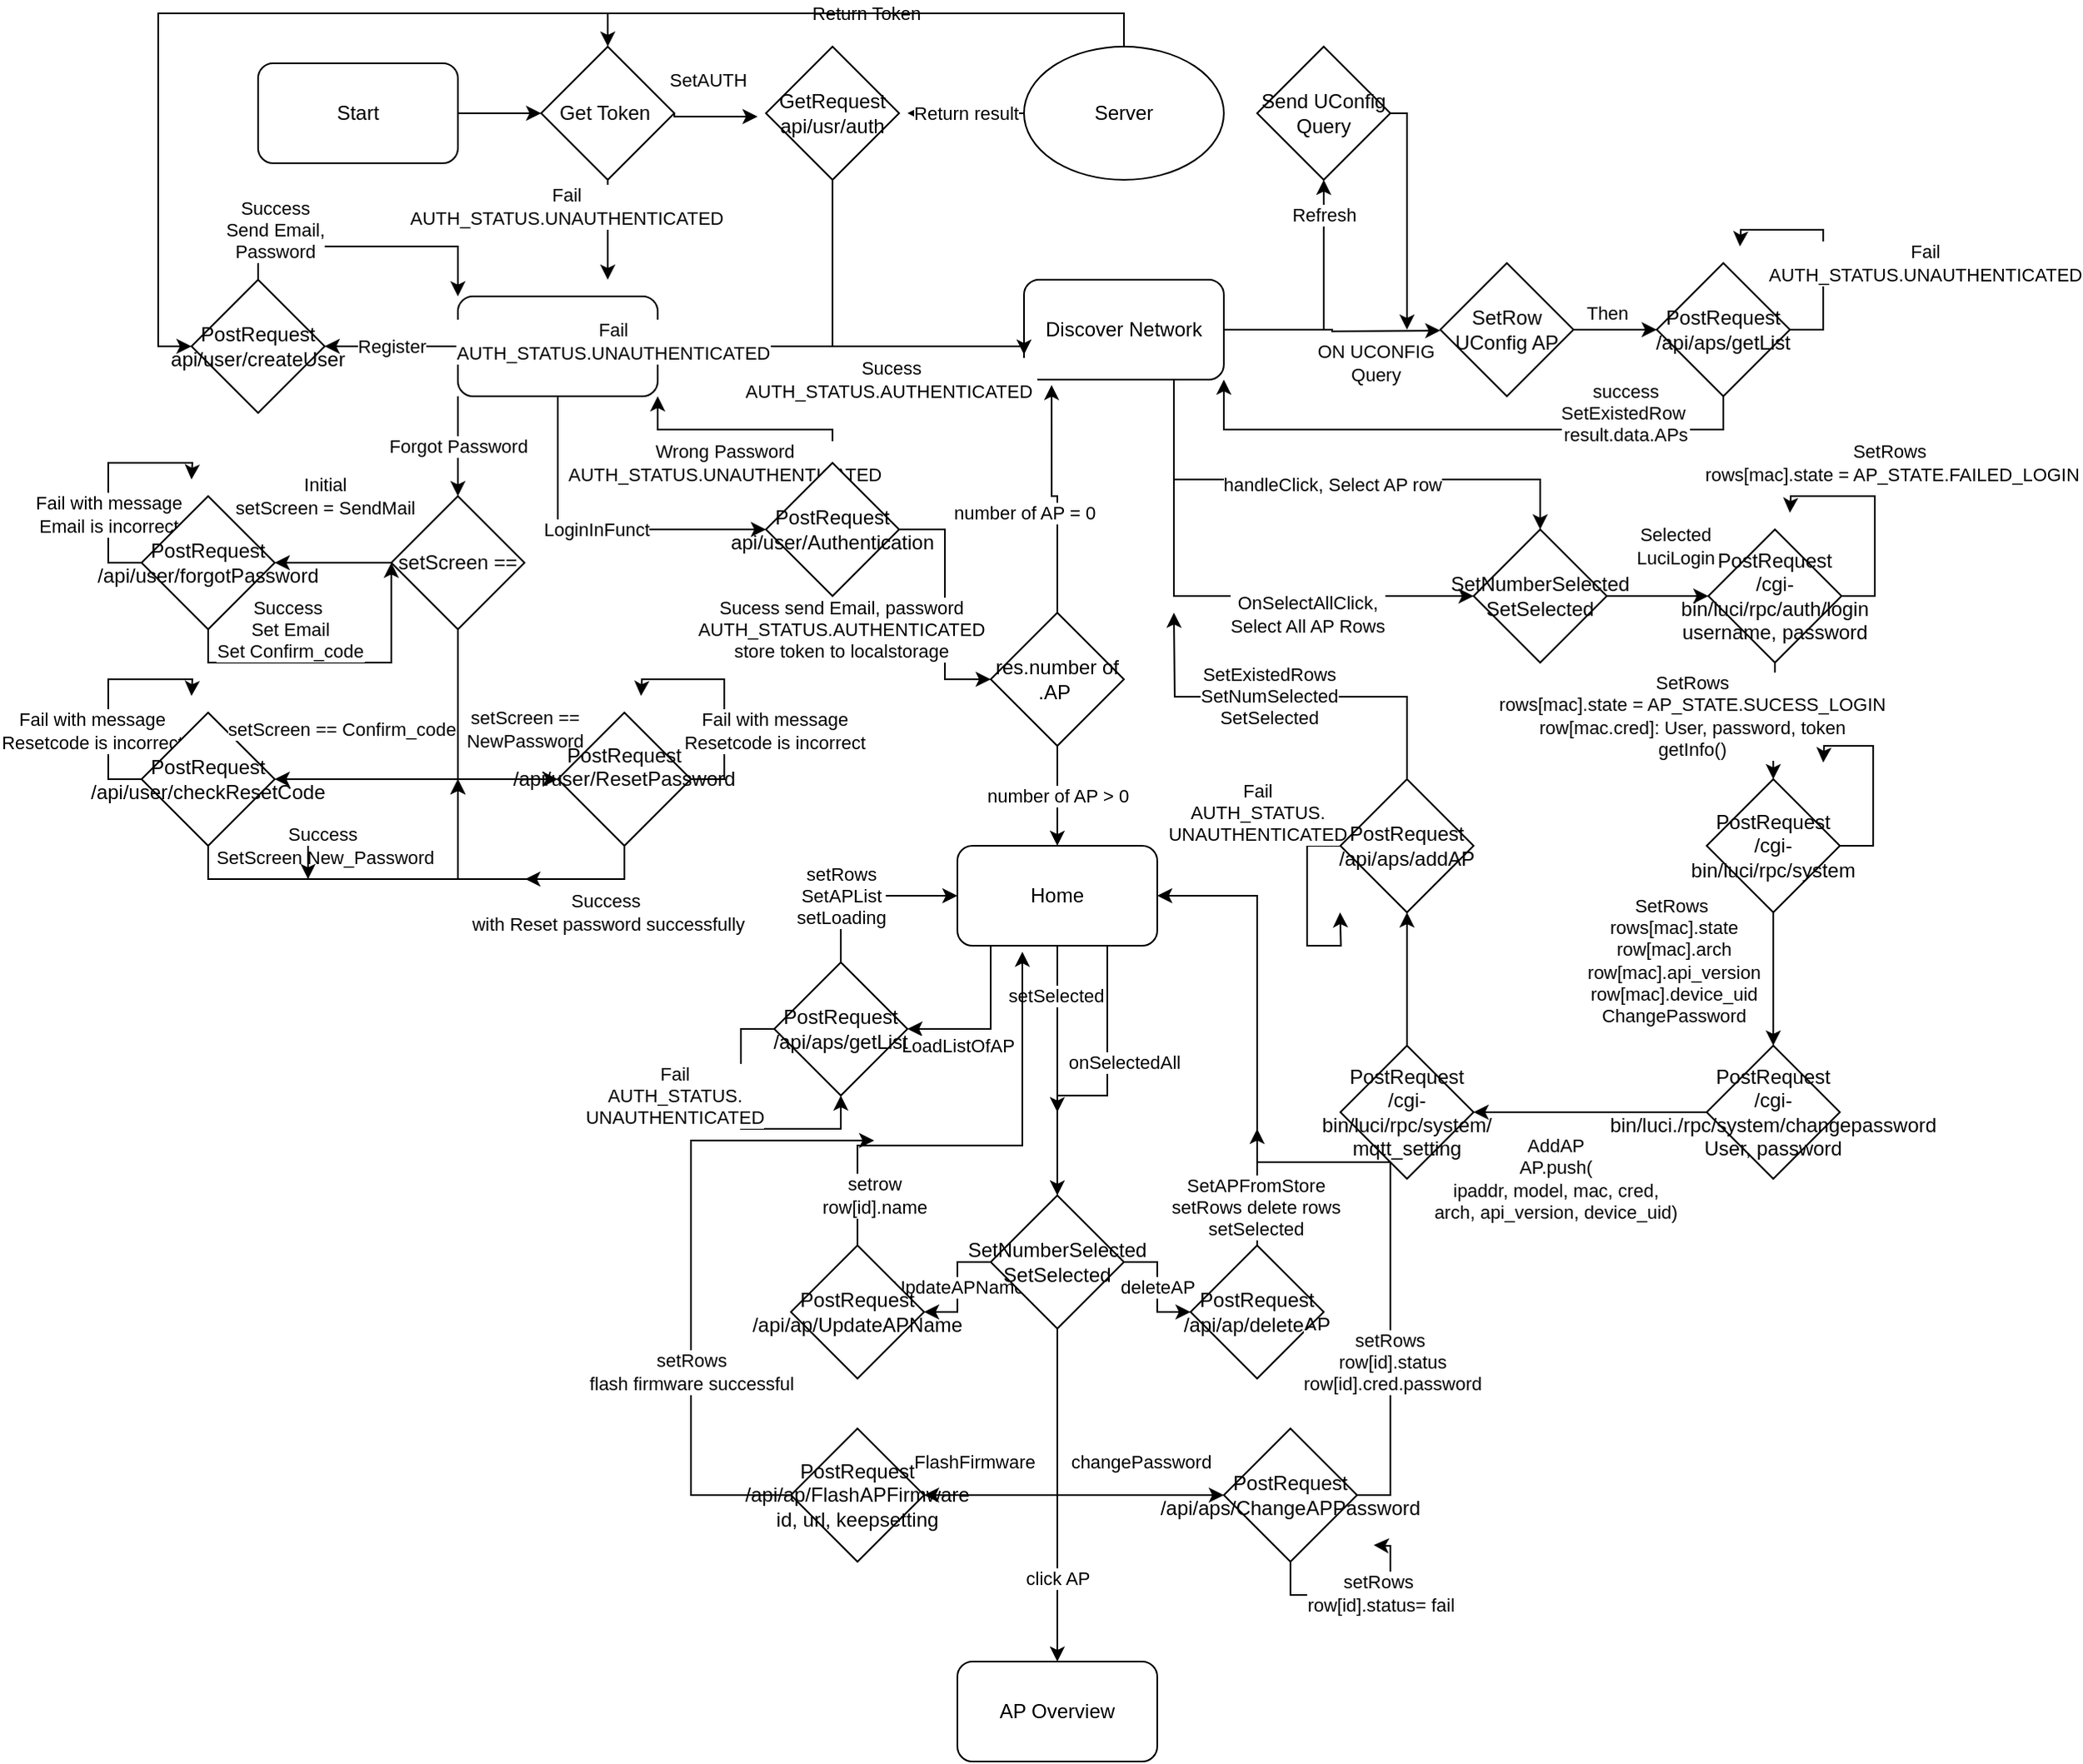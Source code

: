 <mxfile version="13.7.7" type="github">
  <diagram id="boAfxAZyqaD5dfKfSMgp" name="Page-1">
    <mxGraphModel dx="1685" dy="351" grid="1" gridSize="10" guides="1" tooltips="1" connect="1" arrows="1" fold="1" page="1" pageScale="1" pageWidth="850" pageHeight="1100" math="0" shadow="0">
      <root>
        <mxCell id="0" />
        <mxCell id="1" parent="0" />
        <mxCell id="tyNkCRuEFRF6iClgt4t_-31" value="LoginInFunct" style="edgeStyle=orthogonalEdgeStyle;rounded=0;orthogonalLoop=1;jettySize=auto;html=1;exitX=0.5;exitY=1;exitDx=0;exitDy=0;entryX=0;entryY=0.5;entryDx=0;entryDy=0;" parent="1" source="tyNkCRuEFRF6iClgt4t_-3" target="tyNkCRuEFRF6iClgt4t_-30" edge="1">
          <mxGeometry relative="1" as="geometry" />
        </mxCell>
        <mxCell id="tyNkCRuEFRF6iClgt4t_-38" value="Register" style="edgeStyle=orthogonalEdgeStyle;rounded=0;orthogonalLoop=1;jettySize=auto;html=1;exitX=0;exitY=0.5;exitDx=0;exitDy=0;entryX=1;entryY=0.5;entryDx=0;entryDy=0;" parent="1" source="tyNkCRuEFRF6iClgt4t_-3" target="tyNkCRuEFRF6iClgt4t_-37" edge="1">
          <mxGeometry relative="1" as="geometry" />
        </mxCell>
        <mxCell id="tyNkCRuEFRF6iClgt4t_-54" value="Forgot Password" style="edgeStyle=orthogonalEdgeStyle;rounded=0;orthogonalLoop=1;jettySize=auto;html=1;exitX=0;exitY=1;exitDx=0;exitDy=0;entryX=0.5;entryY=0;entryDx=0;entryDy=0;" parent="1" source="tyNkCRuEFRF6iClgt4t_-3" target="tyNkCRuEFRF6iClgt4t_-53" edge="1">
          <mxGeometry relative="1" as="geometry" />
        </mxCell>
        <mxCell id="tyNkCRuEFRF6iClgt4t_-3" value="Before Login" style="rounded=1;whiteSpace=wrap;html=1;" parent="1" vertex="1">
          <mxGeometry x="200" y="190" width="120" height="60" as="geometry" />
        </mxCell>
        <mxCell id="tyNkCRuEFRF6iClgt4t_-81" value="Refresh" style="edgeStyle=orthogonalEdgeStyle;rounded=0;orthogonalLoop=1;jettySize=auto;html=1;entryX=0.5;entryY=1;entryDx=0;entryDy=0;" parent="1" source="tyNkCRuEFRF6iClgt4t_-4" target="tyNkCRuEFRF6iClgt4t_-82" edge="1">
          <mxGeometry x="0.733" relative="1" as="geometry">
            <mxPoint x="750" y="140" as="targetPoint" />
            <Array as="points">
              <mxPoint x="720" y="210" />
              <mxPoint x="720" y="120" />
            </Array>
            <mxPoint y="1" as="offset" />
          </mxGeometry>
        </mxCell>
        <mxCell id="tyNkCRuEFRF6iClgt4t_-84" style="edgeStyle=orthogonalEdgeStyle;rounded=0;orthogonalLoop=1;jettySize=auto;html=1;exitX=1;exitY=0.5;exitDx=0;exitDy=0;" parent="1" source="tyNkCRuEFRF6iClgt4t_-4" edge="1">
          <mxGeometry relative="1" as="geometry">
            <mxPoint x="790" y="210.529" as="targetPoint" />
          </mxGeometry>
        </mxCell>
        <mxCell id="tyNkCRuEFRF6iClgt4t_-87" value="ON UCONFIG &lt;br&gt;Query" style="edgeLabel;html=1;align=center;verticalAlign=middle;resizable=0;points=[];" parent="tyNkCRuEFRF6iClgt4t_-84" vertex="1" connectable="0">
          <mxGeometry x="0.647" y="-3" relative="1" as="geometry">
            <mxPoint x="-16.57" y="16.47" as="offset" />
          </mxGeometry>
        </mxCell>
        <mxCell id="tyNkCRuEFRF6iClgt4t_-97" style="edgeStyle=orthogonalEdgeStyle;rounded=0;orthogonalLoop=1;jettySize=auto;html=1;exitX=0.75;exitY=1;exitDx=0;exitDy=0;entryX=0.5;entryY=0;entryDx=0;entryDy=0;" parent="1" source="tyNkCRuEFRF6iClgt4t_-4" target="tyNkCRuEFRF6iClgt4t_-98" edge="1">
          <mxGeometry relative="1" as="geometry">
            <mxPoint x="980" y="330" as="targetPoint" />
            <Array as="points">
              <mxPoint x="630" y="300" />
              <mxPoint x="850" y="300" />
            </Array>
          </mxGeometry>
        </mxCell>
        <mxCell id="tyNkCRuEFRF6iClgt4t_-99" value="handleClick, Select AP row" style="edgeLabel;html=1;align=center;verticalAlign=middle;resizable=0;points=[];" parent="tyNkCRuEFRF6iClgt4t_-97" vertex="1" connectable="0">
          <mxGeometry x="0.837" y="-2" relative="1" as="geometry">
            <mxPoint x="-123.47" y="-2.06" as="offset" />
          </mxGeometry>
        </mxCell>
        <mxCell id="tyNkCRuEFRF6iClgt4t_-100" style="edgeStyle=orthogonalEdgeStyle;rounded=0;orthogonalLoop=1;jettySize=auto;html=1;exitX=0.75;exitY=1;exitDx=0;exitDy=0;entryX=0;entryY=0.5;entryDx=0;entryDy=0;" parent="1" source="tyNkCRuEFRF6iClgt4t_-4" target="tyNkCRuEFRF6iClgt4t_-98" edge="1">
          <mxGeometry relative="1" as="geometry" />
        </mxCell>
        <mxCell id="tyNkCRuEFRF6iClgt4t_-101" value="OnSelectAllClick, &lt;br&gt;Select All AP Rows" style="edgeLabel;html=1;align=center;verticalAlign=middle;resizable=0;points=[];" parent="tyNkCRuEFRF6iClgt4t_-100" vertex="1" connectable="0">
          <mxGeometry x="-0.412" y="85" relative="1" as="geometry">
            <mxPoint x="-5" y="49.41" as="offset" />
          </mxGeometry>
        </mxCell>
        <mxCell id="tyNkCRuEFRF6iClgt4t_-4" value="Discover Network" style="rounded=1;whiteSpace=wrap;html=1;" parent="1" vertex="1">
          <mxGeometry x="540" y="180" width="120" height="60" as="geometry" />
        </mxCell>
        <mxCell id="tyNkCRuEFRF6iClgt4t_-21" value="Return result" style="edgeStyle=orthogonalEdgeStyle;rounded=0;orthogonalLoop=1;jettySize=auto;html=1;exitX=0;exitY=0.5;exitDx=0;exitDy=0;" parent="1" source="tyNkCRuEFRF6iClgt4t_-5" edge="1">
          <mxGeometry relative="1" as="geometry">
            <mxPoint x="470" y="79.941" as="targetPoint" />
          </mxGeometry>
        </mxCell>
        <mxCell id="tyNkCRuEFRF6iClgt4t_-26" value="Return Token" style="edgeStyle=orthogonalEdgeStyle;rounded=0;orthogonalLoop=1;jettySize=auto;html=1;exitX=0.5;exitY=0;exitDx=0;exitDy=0;" parent="1" source="tyNkCRuEFRF6iClgt4t_-5" edge="1">
          <mxGeometry relative="1" as="geometry">
            <mxPoint x="290" y="39.941" as="targetPoint" />
            <Array as="points">
              <mxPoint x="600" y="20" />
              <mxPoint x="290" y="20" />
            </Array>
          </mxGeometry>
        </mxCell>
        <mxCell id="tyNkCRuEFRF6iClgt4t_-46" style="edgeStyle=orthogonalEdgeStyle;rounded=0;orthogonalLoop=1;jettySize=auto;html=1;exitX=0.5;exitY=0;exitDx=0;exitDy=0;entryX=0;entryY=0.5;entryDx=0;entryDy=0;" parent="1" source="tyNkCRuEFRF6iClgt4t_-5" target="tyNkCRuEFRF6iClgt4t_-37" edge="1">
          <mxGeometry relative="1" as="geometry" />
        </mxCell>
        <mxCell id="tyNkCRuEFRF6iClgt4t_-5" value="Server" style="ellipse;whiteSpace=wrap;html=1;" parent="1" vertex="1">
          <mxGeometry x="540" y="40" width="120" height="80" as="geometry" />
        </mxCell>
        <mxCell id="k8mxvWZDHSYcSImr_2yi-1" style="edgeStyle=orthogonalEdgeStyle;rounded=0;orthogonalLoop=1;jettySize=auto;html=1;exitX=0.5;exitY=1;exitDx=0;exitDy=0;entryX=0.5;entryY=0;entryDx=0;entryDy=0;" edge="1" parent="1" source="tyNkCRuEFRF6iClgt4t_-7" target="k8mxvWZDHSYcSImr_2yi-15">
          <mxGeometry relative="1" as="geometry">
            <mxPoint x="560" y="690" as="targetPoint" />
          </mxGeometry>
        </mxCell>
        <mxCell id="k8mxvWZDHSYcSImr_2yi-2" value="setSelected" style="edgeLabel;html=1;align=center;verticalAlign=middle;resizable=0;points=[];" vertex="1" connectable="0" parent="k8mxvWZDHSYcSImr_2yi-1">
          <mxGeometry x="-0.28" y="-1" relative="1" as="geometry">
            <mxPoint y="-24" as="offset" />
          </mxGeometry>
        </mxCell>
        <mxCell id="k8mxvWZDHSYcSImr_2yi-3" style="edgeStyle=orthogonalEdgeStyle;rounded=0;orthogonalLoop=1;jettySize=auto;html=1;exitX=0.75;exitY=1;exitDx=0;exitDy=0;" edge="1" parent="1" source="tyNkCRuEFRF6iClgt4t_-7">
          <mxGeometry relative="1" as="geometry">
            <mxPoint x="560" y="680" as="targetPoint" />
            <Array as="points">
              <mxPoint x="590" y="670" />
              <mxPoint x="560" y="670" />
            </Array>
          </mxGeometry>
        </mxCell>
        <mxCell id="k8mxvWZDHSYcSImr_2yi-4" value="onSelectedAll" style="edgeLabel;html=1;align=center;verticalAlign=middle;resizable=0;points=[];" vertex="1" connectable="0" parent="k8mxvWZDHSYcSImr_2yi-3">
          <mxGeometry x="0.211" y="1" relative="1" as="geometry">
            <mxPoint x="9" y="-9" as="offset" />
          </mxGeometry>
        </mxCell>
        <mxCell id="k8mxvWZDHSYcSImr_2yi-7" style="edgeStyle=orthogonalEdgeStyle;rounded=0;orthogonalLoop=1;jettySize=auto;html=1;exitX=0.25;exitY=1;exitDx=0;exitDy=0;entryX=1;entryY=0.5;entryDx=0;entryDy=0;" edge="1" parent="1" source="tyNkCRuEFRF6iClgt4t_-7" target="k8mxvWZDHSYcSImr_2yi-6">
          <mxGeometry relative="1" as="geometry">
            <Array as="points">
              <mxPoint x="520" y="580" />
              <mxPoint x="520" y="630" />
            </Array>
          </mxGeometry>
        </mxCell>
        <mxCell id="k8mxvWZDHSYcSImr_2yi-8" value="LoadListOfAP" style="edgeLabel;html=1;align=center;verticalAlign=middle;resizable=0;points=[];" vertex="1" connectable="0" parent="k8mxvWZDHSYcSImr_2yi-7">
          <mxGeometry x="0.294" y="1" relative="1" as="geometry">
            <mxPoint x="-9" y="9" as="offset" />
          </mxGeometry>
        </mxCell>
        <mxCell id="tyNkCRuEFRF6iClgt4t_-7" value="Home" style="rounded=1;whiteSpace=wrap;html=1;" parent="1" vertex="1">
          <mxGeometry x="500" y="520" width="120" height="60" as="geometry" />
        </mxCell>
        <mxCell id="tyNkCRuEFRF6iClgt4t_-27" value="" style="edgeStyle=orthogonalEdgeStyle;rounded=0;orthogonalLoop=1;jettySize=auto;html=1;" parent="1" source="tyNkCRuEFRF6iClgt4t_-8" target="tyNkCRuEFRF6iClgt4t_-24" edge="1">
          <mxGeometry relative="1" as="geometry" />
        </mxCell>
        <mxCell id="tyNkCRuEFRF6iClgt4t_-8" value="Start" style="rounded=1;whiteSpace=wrap;html=1;" parent="1" vertex="1">
          <mxGeometry x="80" y="50" width="120" height="60" as="geometry" />
        </mxCell>
        <mxCell id="tyNkCRuEFRF6iClgt4t_-17" value="Sucess&lt;br&gt;AUTH_STATUS.AUTHENTICATED&amp;nbsp;" style="edgeStyle=orthogonalEdgeStyle;rounded=0;orthogonalLoop=1;jettySize=auto;html=1;exitX=0.5;exitY=1;exitDx=0;exitDy=0;entryX=0;entryY=0.75;entryDx=0;entryDy=0;" parent="1" source="tyNkCRuEFRF6iClgt4t_-16" target="tyNkCRuEFRF6iClgt4t_-4" edge="1">
          <mxGeometry x="-0.09" y="40" relative="1" as="geometry">
            <mxPoint x="490" y="220" as="targetPoint" />
            <Array as="points">
              <mxPoint x="425" y="220" />
              <mxPoint x="540" y="220" />
            </Array>
            <mxPoint x="35" y="60" as="offset" />
          </mxGeometry>
        </mxCell>
        <mxCell id="tyNkCRuEFRF6iClgt4t_-19" style="edgeStyle=orthogonalEdgeStyle;rounded=0;orthogonalLoop=1;jettySize=auto;html=1;exitX=0.5;exitY=1;exitDx=0;exitDy=0;entryX=1;entryY=0.5;entryDx=0;entryDy=0;" parent="1" source="tyNkCRuEFRF6iClgt4t_-16" target="tyNkCRuEFRF6iClgt4t_-3" edge="1">
          <mxGeometry relative="1" as="geometry" />
        </mxCell>
        <mxCell id="tyNkCRuEFRF6iClgt4t_-20" value="Fail&lt;br&gt;AUTH_STATUS.UNAUTHENTICATED" style="edgeLabel;html=1;align=center;verticalAlign=middle;resizable=0;points=[];" parent="tyNkCRuEFRF6iClgt4t_-19" vertex="1" connectable="0">
          <mxGeometry x="-0.028" y="-37" relative="1" as="geometry">
            <mxPoint x="-95.14" y="-3.06" as="offset" />
          </mxGeometry>
        </mxCell>
        <mxCell id="tyNkCRuEFRF6iClgt4t_-16" value="GetRequest&lt;br&gt;api/usr/auth" style="rhombus;whiteSpace=wrap;html=1;" parent="1" vertex="1">
          <mxGeometry x="385" y="40" width="80" height="80" as="geometry" />
        </mxCell>
        <mxCell id="tyNkCRuEFRF6iClgt4t_-25" value="SetAUTH" style="edgeStyle=orthogonalEdgeStyle;rounded=0;orthogonalLoop=1;jettySize=auto;html=1;exitX=1;exitY=0.5;exitDx=0;exitDy=0;" parent="1" source="tyNkCRuEFRF6iClgt4t_-24" edge="1">
          <mxGeometry x="-0.151" y="22" relative="1" as="geometry">
            <mxPoint x="318" y="82" as="sourcePoint" />
            <mxPoint x="380" y="82" as="targetPoint" />
            <Array as="points">
              <mxPoint x="330" y="82" />
            </Array>
            <mxPoint as="offset" />
          </mxGeometry>
        </mxCell>
        <mxCell id="tyNkCRuEFRF6iClgt4t_-28" style="edgeStyle=orthogonalEdgeStyle;rounded=0;orthogonalLoop=1;jettySize=auto;html=1;exitX=0.5;exitY=1;exitDx=0;exitDy=0;" parent="1" source="tyNkCRuEFRF6iClgt4t_-24" edge="1">
          <mxGeometry relative="1" as="geometry">
            <mxPoint x="290" y="180" as="targetPoint" />
          </mxGeometry>
        </mxCell>
        <mxCell id="tyNkCRuEFRF6iClgt4t_-24" value="Get Token&amp;nbsp;" style="rhombus;whiteSpace=wrap;html=1;" parent="1" vertex="1">
          <mxGeometry x="250" y="40" width="80" height="80" as="geometry" />
        </mxCell>
        <mxCell id="tyNkCRuEFRF6iClgt4t_-29" value="Fail&lt;br&gt;AUTH_STATUS.UNAUTHENTICATED" style="edgeLabel;html=1;align=center;verticalAlign=middle;resizable=0;points=[];" parent="1" vertex="1" connectable="0">
          <mxGeometry x="269.998" y="139.999" as="geometry">
            <mxPoint x="-5" y="-4" as="offset" />
          </mxGeometry>
        </mxCell>
        <mxCell id="tyNkCRuEFRF6iClgt4t_-32" style="edgeStyle=orthogonalEdgeStyle;rounded=0;orthogonalLoop=1;jettySize=auto;html=1;entryX=0;entryY=0.5;entryDx=0;entryDy=0;" parent="1" source="tyNkCRuEFRF6iClgt4t_-30" target="tyNkCRuEFRF6iClgt4t_-40" edge="1">
          <mxGeometry relative="1" as="geometry">
            <mxPoint x="650" y="330" as="targetPoint" />
          </mxGeometry>
        </mxCell>
        <mxCell id="tyNkCRuEFRF6iClgt4t_-34" value="Sucess send Email, password&lt;br&gt;AUTH_STATUS.AUTHENTICATED&lt;br&gt;store token to localstorage" style="edgeLabel;html=1;align=center;verticalAlign=middle;resizable=0;points=[];" parent="tyNkCRuEFRF6iClgt4t_-32" vertex="1" connectable="0">
          <mxGeometry x="0.2" y="2" relative="1" as="geometry">
            <mxPoint x="-64.47" y="0.41" as="offset" />
          </mxGeometry>
        </mxCell>
        <mxCell id="tyNkCRuEFRF6iClgt4t_-35" style="edgeStyle=orthogonalEdgeStyle;rounded=0;orthogonalLoop=1;jettySize=auto;html=1;exitX=0.5;exitY=0;exitDx=0;exitDy=0;entryX=1;entryY=1;entryDx=0;entryDy=0;" parent="1" source="tyNkCRuEFRF6iClgt4t_-30" target="tyNkCRuEFRF6iClgt4t_-3" edge="1">
          <mxGeometry relative="1" as="geometry" />
        </mxCell>
        <mxCell id="tyNkCRuEFRF6iClgt4t_-36" value="Wrong Password&lt;br&gt;AUTH_STATUS.UNAUTHENTICATED" style="edgeLabel;html=1;align=center;verticalAlign=middle;resizable=0;points=[];" parent="tyNkCRuEFRF6iClgt4t_-35" vertex="1" connectable="0">
          <mxGeometry x="0.354" y="-1" relative="1" as="geometry">
            <mxPoint x="12.65" y="20.94" as="offset" />
          </mxGeometry>
        </mxCell>
        <mxCell id="tyNkCRuEFRF6iClgt4t_-30" value="PostRequest&lt;br&gt;api/user/Authentication" style="rhombus;whiteSpace=wrap;html=1;" parent="1" vertex="1">
          <mxGeometry x="385" y="290" width="80" height="80" as="geometry" />
        </mxCell>
        <mxCell id="tyNkCRuEFRF6iClgt4t_-39" value="Success&lt;br&gt;Send Email, &lt;br&gt;Password" style="edgeStyle=orthogonalEdgeStyle;rounded=0;orthogonalLoop=1;jettySize=auto;html=1;exitX=0.5;exitY=0;exitDx=0;exitDy=0;entryX=0;entryY=0;entryDx=0;entryDy=0;" parent="1" source="tyNkCRuEFRF6iClgt4t_-37" target="tyNkCRuEFRF6iClgt4t_-3" edge="1">
          <mxGeometry x="-0.765" y="-14" relative="1" as="geometry">
            <mxPoint x="10" y="-24" as="offset" />
          </mxGeometry>
        </mxCell>
        <mxCell id="tyNkCRuEFRF6iClgt4t_-37" value="PostRequest&lt;br&gt;api/user/createUser" style="rhombus;whiteSpace=wrap;html=1;" parent="1" vertex="1">
          <mxGeometry x="40" y="180" width="80" height="80" as="geometry" />
        </mxCell>
        <mxCell id="tyNkCRuEFRF6iClgt4t_-44" value="number of AP = 0" style="edgeStyle=orthogonalEdgeStyle;rounded=0;orthogonalLoop=1;jettySize=auto;html=1;exitX=0.5;exitY=0;exitDx=0;exitDy=0;entryX=0.138;entryY=1.054;entryDx=0;entryDy=0;entryPerimeter=0;" parent="1" source="tyNkCRuEFRF6iClgt4t_-40" target="tyNkCRuEFRF6iClgt4t_-4" edge="1">
          <mxGeometry x="0.047" y="19" relative="1" as="geometry">
            <mxPoint x="560" y="280" as="targetPoint" />
            <Array as="points">
              <mxPoint x="560" y="310" />
              <mxPoint x="557" y="310" />
            </Array>
            <mxPoint x="2" y="10" as="offset" />
          </mxGeometry>
        </mxCell>
        <mxCell id="tyNkCRuEFRF6iClgt4t_-45" value="number of AP &amp;gt; 0" style="edgeStyle=orthogonalEdgeStyle;rounded=0;orthogonalLoop=1;jettySize=auto;html=1;" parent="1" source="tyNkCRuEFRF6iClgt4t_-40" target="tyNkCRuEFRF6iClgt4t_-7" edge="1">
          <mxGeometry relative="1" as="geometry" />
        </mxCell>
        <mxCell id="tyNkCRuEFRF6iClgt4t_-40" value="res.number of .AP&amp;nbsp;" style="rhombus;whiteSpace=wrap;html=1;" parent="1" vertex="1">
          <mxGeometry x="520" y="380" width="80" height="80" as="geometry" />
        </mxCell>
        <mxCell id="tyNkCRuEFRF6iClgt4t_-52" value="Fail with message&lt;br&gt;Email is incorrect" style="edgeStyle=orthogonalEdgeStyle;rounded=0;orthogonalLoop=1;jettySize=auto;html=1;exitX=0;exitY=0.5;exitDx=0;exitDy=0;" parent="1" source="tyNkCRuEFRF6iClgt4t_-47" edge="1">
          <mxGeometry x="-0.285" relative="1" as="geometry">
            <mxPoint x="40" y="300" as="targetPoint" />
            <mxPoint y="1" as="offset" />
          </mxGeometry>
        </mxCell>
        <mxCell id="tyNkCRuEFRF6iClgt4t_-59" value="Success&amp;nbsp;&lt;br&gt;Set Email&lt;br&gt;Set Confirm_code" style="edgeStyle=orthogonalEdgeStyle;rounded=0;orthogonalLoop=1;jettySize=auto;html=1;exitX=0.5;exitY=1;exitDx=0;exitDy=0;entryX=0;entryY=0.5;entryDx=0;entryDy=0;" parent="1" source="tyNkCRuEFRF6iClgt4t_-47" target="tyNkCRuEFRF6iClgt4t_-53" edge="1">
          <mxGeometry x="-0.263" y="20" relative="1" as="geometry">
            <Array as="points">
              <mxPoint x="50" y="410" />
              <mxPoint x="160" y="410" />
            </Array>
            <mxPoint x="-1" as="offset" />
          </mxGeometry>
        </mxCell>
        <mxCell id="tyNkCRuEFRF6iClgt4t_-47" value="PostRequest&lt;br&gt;/api/user/forgotPassword" style="rhombus;whiteSpace=wrap;html=1;" parent="1" vertex="1">
          <mxGeometry x="10" y="310" width="80" height="80" as="geometry" />
        </mxCell>
        <mxCell id="tyNkCRuEFRF6iClgt4t_-61" style="edgeStyle=orthogonalEdgeStyle;rounded=0;orthogonalLoop=1;jettySize=auto;html=1;exitX=0.5;exitY=1;exitDx=0;exitDy=0;" parent="1" source="tyNkCRuEFRF6iClgt4t_-49" edge="1">
          <mxGeometry relative="1" as="geometry">
            <mxPoint x="200" y="480" as="targetPoint" />
            <Array as="points">
              <mxPoint x="50" y="540" />
              <mxPoint x="200" y="540" />
            </Array>
          </mxGeometry>
        </mxCell>
        <mxCell id="tyNkCRuEFRF6iClgt4t_-63" value="Success&amp;nbsp;&lt;br&gt;SetScreen New_Password" style="edgeLabel;html=1;align=center;verticalAlign=middle;resizable=0;points=[];" parent="tyNkCRuEFRF6iClgt4t_-61" vertex="1" connectable="0">
          <mxGeometry x="-0.022" y="-1" relative="1" as="geometry">
            <mxPoint x="-22.88" y="-21.06" as="offset" />
          </mxGeometry>
        </mxCell>
        <mxCell id="tyNkCRuEFRF6iClgt4t_-62" value="&lt;span style=&quot;color: rgb(0 , 0 , 0) ; font-family: &amp;#34;helvetica&amp;#34; ; font-size: 11px ; font-style: normal ; font-weight: 400 ; letter-spacing: normal ; text-align: center ; text-indent: 0px ; text-transform: none ; word-spacing: 0px ; background-color: rgb(255 , 255 , 255) ; display: inline ; float: none&quot;&gt;Fail with message&lt;/span&gt;&lt;br style=&quot;color: rgb(0 , 0 , 0) ; font-family: &amp;#34;helvetica&amp;#34; ; font-size: 11px ; font-style: normal ; font-weight: 400 ; letter-spacing: normal ; text-align: center ; text-indent: 0px ; text-transform: none ; word-spacing: 0px&quot;&gt;&lt;span style=&quot;color: rgb(0 , 0 , 0) ; font-family: &amp;#34;helvetica&amp;#34; ; font-size: 11px ; font-style: normal ; font-weight: 400 ; letter-spacing: normal ; text-align: center ; text-indent: 0px ; text-transform: none ; word-spacing: 0px ; background-color: rgb(255 , 255 , 255) ; display: inline ; float: none&quot;&gt;Resetcode is incorrect&lt;/span&gt;" style="edgeStyle=orthogonalEdgeStyle;rounded=0;orthogonalLoop=1;jettySize=auto;html=1;exitX=0;exitY=0.5;exitDx=0;exitDy=0;" parent="1" source="tyNkCRuEFRF6iClgt4t_-49" edge="1">
          <mxGeometry x="-0.285" y="10" relative="1" as="geometry">
            <mxPoint x="40" y="430" as="targetPoint" />
            <mxPoint y="1" as="offset" />
          </mxGeometry>
        </mxCell>
        <mxCell id="tyNkCRuEFRF6iClgt4t_-71" style="edgeStyle=orthogonalEdgeStyle;rounded=0;orthogonalLoop=1;jettySize=auto;html=1;exitX=0.5;exitY=1;exitDx=0;exitDy=0;" parent="1" source="tyNkCRuEFRF6iClgt4t_-49" edge="1">
          <mxGeometry relative="1" as="geometry">
            <mxPoint x="110" y="540" as="targetPoint" />
          </mxGeometry>
        </mxCell>
        <mxCell id="tyNkCRuEFRF6iClgt4t_-49" value="&lt;span&gt;PostRequest&lt;/span&gt;&lt;br&gt;&lt;span&gt;/api/user/checkResetCode&lt;/span&gt;" style="rhombus;whiteSpace=wrap;html=1;" parent="1" vertex="1">
          <mxGeometry x="10" y="440" width="80" height="80" as="geometry" />
        </mxCell>
        <mxCell id="tyNkCRuEFRF6iClgt4t_-57" value="Initial &lt;br&gt;setScreen = SendMail" style="edgeStyle=orthogonalEdgeStyle;rounded=0;orthogonalLoop=1;jettySize=auto;html=1;exitX=0;exitY=0.5;exitDx=0;exitDy=0;entryX=1;entryY=0.5;entryDx=0;entryDy=0;" parent="1" source="tyNkCRuEFRF6iClgt4t_-53" target="tyNkCRuEFRF6iClgt4t_-47" edge="1">
          <mxGeometry x="0.143" y="-40" relative="1" as="geometry">
            <mxPoint as="offset" />
          </mxGeometry>
        </mxCell>
        <mxCell id="tyNkCRuEFRF6iClgt4t_-60" value="&lt;span style=&quot;color: rgb(0 , 0 , 0) ; font-family: &amp;#34;helvetica&amp;#34; ; font-size: 11px ; font-style: normal ; font-weight: 400 ; letter-spacing: normal ; text-align: center ; text-indent: 0px ; text-transform: none ; word-spacing: 0px ; background-color: rgb(255 , 255 , 255) ; display: inline ; float: none&quot;&gt;setScreen == Confirm_code&lt;/span&gt;" style="edgeStyle=orthogonalEdgeStyle;rounded=0;orthogonalLoop=1;jettySize=auto;html=1;exitX=0.5;exitY=1;exitDx=0;exitDy=0;entryX=1;entryY=0.5;entryDx=0;entryDy=0;" parent="1" source="tyNkCRuEFRF6iClgt4t_-53" target="tyNkCRuEFRF6iClgt4t_-49" edge="1">
          <mxGeometry x="0.6" y="-30" relative="1" as="geometry">
            <mxPoint as="offset" />
          </mxGeometry>
        </mxCell>
        <mxCell id="tyNkCRuEFRF6iClgt4t_-65" style="edgeStyle=orthogonalEdgeStyle;rounded=0;orthogonalLoop=1;jettySize=auto;html=1;exitX=0.5;exitY=1;exitDx=0;exitDy=0;entryX=0;entryY=0.5;entryDx=0;entryDy=0;" parent="1" source="tyNkCRuEFRF6iClgt4t_-53" target="tyNkCRuEFRF6iClgt4t_-64" edge="1">
          <mxGeometry relative="1" as="geometry" />
        </mxCell>
        <mxCell id="tyNkCRuEFRF6iClgt4t_-67" value="&lt;span style=&quot;font-family: &amp;#34;helvetica&amp;#34;&quot;&gt;setScreen == &lt;br&gt;NewPassword&lt;/span&gt;" style="edgeLabel;html=1;align=center;verticalAlign=middle;resizable=0;points=[];" parent="tyNkCRuEFRF6iClgt4t_-65" vertex="1" connectable="0">
          <mxGeometry x="0.832" y="-1" relative="1" as="geometry">
            <mxPoint x="-7.59" y="-31.01" as="offset" />
          </mxGeometry>
        </mxCell>
        <mxCell id="tyNkCRuEFRF6iClgt4t_-53" value="setScreen ==" style="rhombus;whiteSpace=wrap;html=1;" parent="1" vertex="1">
          <mxGeometry x="160" y="310" width="80" height="80" as="geometry" />
        </mxCell>
        <mxCell id="tyNkCRuEFRF6iClgt4t_-68" style="edgeStyle=orthogonalEdgeStyle;rounded=0;orthogonalLoop=1;jettySize=auto;html=1;exitX=0.5;exitY=1;exitDx=0;exitDy=0;" parent="1" source="tyNkCRuEFRF6iClgt4t_-64" edge="1">
          <mxGeometry relative="1" as="geometry">
            <mxPoint x="200" y="480" as="targetPoint" />
            <Array as="points">
              <mxPoint x="300" y="540" />
              <mxPoint x="200" y="540" />
            </Array>
          </mxGeometry>
        </mxCell>
        <mxCell id="tyNkCRuEFRF6iClgt4t_-69" value="&lt;span style=&quot;color: rgb(0 , 0 , 0) ; font-size: 11px ; font-style: normal ; font-weight: 400 ; letter-spacing: normal ; text-align: center ; text-indent: 0px ; text-transform: none ; word-spacing: 0px ; background-color: rgb(255 , 255 , 255) ; font-family: &amp;#34;helvetica&amp;#34; ; display: inline ; float: none&quot;&gt;Fail with message&lt;/span&gt;&lt;br style=&quot;color: rgb(0 , 0 , 0) ; font-size: 11px ; font-style: normal ; font-weight: 400 ; letter-spacing: normal ; text-align: center ; text-indent: 0px ; text-transform: none ; word-spacing: 0px ; font-family: &amp;#34;helvetica&amp;#34;&quot;&gt;&lt;span style=&quot;color: rgb(0 , 0 , 0) ; font-size: 11px ; font-style: normal ; font-weight: 400 ; letter-spacing: normal ; text-align: center ; text-indent: 0px ; text-transform: none ; word-spacing: 0px ; background-color: rgb(255 , 255 , 255) ; font-family: &amp;#34;helvetica&amp;#34; ; display: inline ; float: none&quot;&gt;Resetcode is incorrect&lt;/span&gt;" style="edgeStyle=orthogonalEdgeStyle;rounded=0;orthogonalLoop=1;jettySize=auto;html=1;exitX=1;exitY=0.5;exitDx=0;exitDy=0;" parent="1" source="tyNkCRuEFRF6iClgt4t_-64" edge="1">
          <mxGeometry x="-0.285" y="-30" relative="1" as="geometry">
            <mxPoint x="310" y="430" as="targetPoint" />
            <mxPoint y="1" as="offset" />
          </mxGeometry>
        </mxCell>
        <mxCell id="tyNkCRuEFRF6iClgt4t_-70" value="Success&amp;nbsp;&lt;br&gt;with Reset password successfully" style="edgeStyle=orthogonalEdgeStyle;rounded=0;orthogonalLoop=1;jettySize=auto;html=1;exitX=0.5;exitY=1;exitDx=0;exitDy=0;" parent="1" source="tyNkCRuEFRF6iClgt4t_-64" edge="1">
          <mxGeometry x="-0.499" y="-22" relative="1" as="geometry">
            <mxPoint x="240" y="540" as="targetPoint" />
            <mxPoint x="-10" y="42" as="offset" />
          </mxGeometry>
        </mxCell>
        <mxCell id="tyNkCRuEFRF6iClgt4t_-64" value="&lt;span&gt;PostRequest&lt;/span&gt;&lt;br&gt;&lt;span&gt;/api/user/ResetPassword&lt;br&gt;&lt;br&gt;&lt;/span&gt;" style="rhombus;whiteSpace=wrap;html=1;" parent="1" vertex="1">
          <mxGeometry x="260" y="440" width="80" height="80" as="geometry" />
        </mxCell>
        <mxCell id="tyNkCRuEFRF6iClgt4t_-92" style="edgeStyle=orthogonalEdgeStyle;rounded=0;orthogonalLoop=1;jettySize=auto;html=1;exitX=0.5;exitY=1;exitDx=0;exitDy=0;entryX=1;entryY=1;entryDx=0;entryDy=0;" parent="1" source="tyNkCRuEFRF6iClgt4t_-79" target="tyNkCRuEFRF6iClgt4t_-4" edge="1">
          <mxGeometry relative="1" as="geometry">
            <mxPoint x="870" y="310" as="targetPoint" />
            <Array as="points">
              <mxPoint x="960" y="270" />
              <mxPoint x="660" y="270" />
            </Array>
          </mxGeometry>
        </mxCell>
        <mxCell id="tyNkCRuEFRF6iClgt4t_-93" value="success&lt;br&gt;SetExistedRow&amp;nbsp;&lt;br&gt;result.data.APs" style="edgeLabel;html=1;align=center;verticalAlign=middle;resizable=0;points=[];" parent="tyNkCRuEFRF6iClgt4t_-92" vertex="1" connectable="0">
          <mxGeometry x="-0.202" y="1" relative="1" as="geometry">
            <mxPoint x="59.94" y="-11.06" as="offset" />
          </mxGeometry>
        </mxCell>
        <mxCell id="tyNkCRuEFRF6iClgt4t_-95" style="edgeStyle=orthogonalEdgeStyle;rounded=0;orthogonalLoop=1;jettySize=auto;html=1;exitX=1;exitY=0.5;exitDx=0;exitDy=0;" parent="1" source="tyNkCRuEFRF6iClgt4t_-79" edge="1">
          <mxGeometry relative="1" as="geometry">
            <mxPoint x="970" y="160" as="targetPoint" />
          </mxGeometry>
        </mxCell>
        <mxCell id="tyNkCRuEFRF6iClgt4t_-96" value="Fail&lt;br&gt;AUTH_STATUS.UNAUTHENTICATED" style="edgeLabel;html=1;align=center;verticalAlign=middle;resizable=0;points=[];" parent="tyNkCRuEFRF6iClgt4t_-95" vertex="1" connectable="0">
          <mxGeometry x="0.343" relative="1" as="geometry">
            <mxPoint x="74.12" y="19.94" as="offset" />
          </mxGeometry>
        </mxCell>
        <mxCell id="tyNkCRuEFRF6iClgt4t_-79" value="PostRequest&lt;br&gt;/api/aps/getList" style="rhombus;whiteSpace=wrap;html=1;" parent="1" vertex="1">
          <mxGeometry x="920" y="170" width="80" height="80" as="geometry" />
        </mxCell>
        <mxCell id="tyNkCRuEFRF6iClgt4t_-90" style="edgeStyle=orthogonalEdgeStyle;rounded=0;orthogonalLoop=1;jettySize=auto;html=1;exitX=1;exitY=0.5;exitDx=0;exitDy=0;" parent="1" source="tyNkCRuEFRF6iClgt4t_-82" edge="1">
          <mxGeometry relative="1" as="geometry">
            <mxPoint x="770" y="210" as="targetPoint" />
            <Array as="points">
              <mxPoint x="770" y="80" />
              <mxPoint x="770" y="170" />
            </Array>
          </mxGeometry>
        </mxCell>
        <mxCell id="tyNkCRuEFRF6iClgt4t_-82" value="Send UConfig Query" style="rhombus;whiteSpace=wrap;html=1;" parent="1" vertex="1">
          <mxGeometry x="680" y="40" width="80" height="80" as="geometry" />
        </mxCell>
        <mxCell id="tyNkCRuEFRF6iClgt4t_-91" value="Then" style="edgeStyle=orthogonalEdgeStyle;rounded=0;orthogonalLoop=1;jettySize=auto;html=1;exitX=1;exitY=0.5;exitDx=0;exitDy=0;entryX=0;entryY=0.5;entryDx=0;entryDy=0;" parent="1" source="tyNkCRuEFRF6iClgt4t_-89" target="tyNkCRuEFRF6iClgt4t_-79" edge="1">
          <mxGeometry x="-0.2" y="10" relative="1" as="geometry">
            <mxPoint as="offset" />
          </mxGeometry>
        </mxCell>
        <mxCell id="tyNkCRuEFRF6iClgt4t_-89" value="SetRow&lt;br&gt;UConfig AP" style="rhombus;whiteSpace=wrap;html=1;" parent="1" vertex="1">
          <mxGeometry x="790" y="170" width="80" height="80" as="geometry" />
        </mxCell>
        <mxCell id="tyNkCRuEFRF6iClgt4t_-103" value="Selected &lt;br&gt;LuciLogin" style="edgeStyle=orthogonalEdgeStyle;rounded=0;orthogonalLoop=1;jettySize=auto;html=1;exitX=1;exitY=0.5;exitDx=0;exitDy=0;entryX=0;entryY=0.5;entryDx=0;entryDy=0;" parent="1" source="tyNkCRuEFRF6iClgt4t_-98" target="tyNkCRuEFRF6iClgt4t_-102" edge="1">
          <mxGeometry x="0.333" y="30" relative="1" as="geometry">
            <mxPoint as="offset" />
          </mxGeometry>
        </mxCell>
        <mxCell id="tyNkCRuEFRF6iClgt4t_-98" value="SetNumberSelected&lt;br&gt;SetSelected" style="rhombus;whiteSpace=wrap;html=1;" parent="1" vertex="1">
          <mxGeometry x="810" y="330" width="80" height="80" as="geometry" />
        </mxCell>
        <mxCell id="tyNkCRuEFRF6iClgt4t_-104" value="SetRows &lt;br&gt;rows[mac].state = AP_STATE.SUCESS_LOGIN&lt;br&gt;row[mac.cred]: User, password, token&lt;br&gt;getInfo()" style="edgeStyle=orthogonalEdgeStyle;rounded=0;orthogonalLoop=1;jettySize=auto;html=1;exitX=0.5;exitY=1;exitDx=0;exitDy=0;entryX=0.5;entryY=0;entryDx=0;entryDy=0;" parent="1" source="tyNkCRuEFRF6iClgt4t_-102" target="tyNkCRuEFRF6iClgt4t_-105" edge="1">
          <mxGeometry x="-0.143" y="-50" relative="1" as="geometry">
            <mxPoint x="990.471" y="460" as="targetPoint" />
            <mxPoint y="1" as="offset" />
          </mxGeometry>
        </mxCell>
        <mxCell id="tyNkCRuEFRF6iClgt4t_-106" style="edgeStyle=orthogonalEdgeStyle;rounded=0;orthogonalLoop=1;jettySize=auto;html=1;exitX=1;exitY=0.5;exitDx=0;exitDy=0;" parent="1" source="tyNkCRuEFRF6iClgt4t_-102" edge="1">
          <mxGeometry relative="1" as="geometry">
            <mxPoint x="1000" y="320" as="targetPoint" />
          </mxGeometry>
        </mxCell>
        <mxCell id="tyNkCRuEFRF6iClgt4t_-108" value="SetRows&amp;nbsp;&lt;br&gt;rows[mac].state = AP_STATE.FAILED_LOGIN" style="edgeLabel;html=1;align=center;verticalAlign=middle;resizable=0;points=[];" parent="tyNkCRuEFRF6iClgt4t_-106" vertex="1" connectable="0">
          <mxGeometry x="-0.126" y="-1" relative="1" as="geometry">
            <mxPoint x="9" y="-38.88" as="offset" />
          </mxGeometry>
        </mxCell>
        <mxCell id="tyNkCRuEFRF6iClgt4t_-102" value="PostRequest&lt;br&gt;/cgi-bin/luci/rpc/auth/login&lt;br&gt;username, password" style="rhombus;whiteSpace=wrap;html=1;" parent="1" vertex="1">
          <mxGeometry x="951" y="330" width="80" height="80" as="geometry" />
        </mxCell>
        <mxCell id="tyNkCRuEFRF6iClgt4t_-109" style="edgeStyle=orthogonalEdgeStyle;rounded=0;orthogonalLoop=1;jettySize=auto;html=1;exitX=1;exitY=0.5;exitDx=0;exitDy=0;" parent="1" source="tyNkCRuEFRF6iClgt4t_-105" edge="1">
          <mxGeometry relative="1" as="geometry">
            <mxPoint x="1020" y="470" as="targetPoint" />
          </mxGeometry>
        </mxCell>
        <mxCell id="tyNkCRuEFRF6iClgt4t_-111" value="&lt;span style=&quot;color: rgb(0 , 0 , 0) ; font-family: &amp;#34;helvetica&amp;#34; ; font-size: 11px ; font-style: normal ; font-weight: 400 ; letter-spacing: normal ; text-align: center ; text-indent: 0px ; text-transform: none ; word-spacing: 0px ; background-color: rgb(255 , 255 , 255) ; display: inline ; float: none&quot;&gt;SetRows&lt;span&gt;&amp;nbsp;&lt;/span&gt;&lt;/span&gt;&lt;br style=&quot;color: rgb(0 , 0 , 0) ; font-family: &amp;#34;helvetica&amp;#34; ; font-size: 11px ; font-style: normal ; font-weight: 400 ; letter-spacing: normal ; text-align: center ; text-indent: 0px ; text-transform: none ; word-spacing: 0px&quot;&gt;&lt;span style=&quot;color: rgb(0 , 0 , 0) ; font-family: &amp;#34;helvetica&amp;#34; ; font-size: 11px ; font-style: normal ; font-weight: 400 ; letter-spacing: normal ; text-align: center ; text-indent: 0px ; text-transform: none ; word-spacing: 0px ; background-color: rgb(255 , 255 , 255) ; display: inline ; float: none&quot;&gt;rows[mac].state&lt;br&gt;row[mac].arch&lt;br&gt;row[mac].api_version&lt;br&gt;row[mac].device_uid&lt;br&gt;ChangePassword&lt;br&gt;&lt;/span&gt;" style="edgeStyle=orthogonalEdgeStyle;rounded=0;orthogonalLoop=1;jettySize=auto;html=1;" parent="1" source="tyNkCRuEFRF6iClgt4t_-105" target="tyNkCRuEFRF6iClgt4t_-110" edge="1">
          <mxGeometry x="-0.25" y="-60" relative="1" as="geometry">
            <mxPoint y="-1" as="offset" />
          </mxGeometry>
        </mxCell>
        <mxCell id="tyNkCRuEFRF6iClgt4t_-105" value="PostRequest&lt;br&gt;/cgi-bin/luci/rpc/system" style="rhombus;whiteSpace=wrap;html=1;" parent="1" vertex="1">
          <mxGeometry x="950" y="480" width="80" height="80" as="geometry" />
        </mxCell>
        <mxCell id="tyNkCRuEFRF6iClgt4t_-113" value="AddAP&lt;br&gt;AP.push(&lt;br&gt;ipaddr, model, mac, cred, &lt;br&gt;arch, api_version, device_uid)" style="edgeStyle=orthogonalEdgeStyle;rounded=0;orthogonalLoop=1;jettySize=auto;html=1;exitX=0;exitY=0.5;exitDx=0;exitDy=0;entryX=1;entryY=0.5;entryDx=0;entryDy=0;" parent="1" source="tyNkCRuEFRF6iClgt4t_-110" target="tyNkCRuEFRF6iClgt4t_-112" edge="1">
          <mxGeometry x="0.286" y="40" relative="1" as="geometry">
            <mxPoint x="-1" as="offset" />
          </mxGeometry>
        </mxCell>
        <mxCell id="tyNkCRuEFRF6iClgt4t_-110" value="PostRequest&lt;br&gt;/cgi-bin/luci./rpc/system/changepassword&lt;br&gt;User, password" style="rhombus;whiteSpace=wrap;html=1;" parent="1" vertex="1">
          <mxGeometry x="950" y="640" width="80" height="80" as="geometry" />
        </mxCell>
        <mxCell id="tyNkCRuEFRF6iClgt4t_-115" style="edgeStyle=orthogonalEdgeStyle;rounded=0;orthogonalLoop=1;jettySize=auto;html=1;exitX=0.5;exitY=0;exitDx=0;exitDy=0;entryX=0.5;entryY=1;entryDx=0;entryDy=0;" parent="1" source="tyNkCRuEFRF6iClgt4t_-112" target="tyNkCRuEFRF6iClgt4t_-114" edge="1">
          <mxGeometry relative="1" as="geometry" />
        </mxCell>
        <mxCell id="tyNkCRuEFRF6iClgt4t_-112" value="PostRequest&lt;br&gt;/cgi-bin/luci/rpc/system/&lt;br&gt;mqtt_setting" style="rhombus;whiteSpace=wrap;html=1;" parent="1" vertex="1">
          <mxGeometry x="730" y="640" width="80" height="80" as="geometry" />
        </mxCell>
        <mxCell id="tyNkCRuEFRF6iClgt4t_-116" style="edgeStyle=orthogonalEdgeStyle;rounded=0;orthogonalLoop=1;jettySize=auto;html=1;exitX=0.5;exitY=0;exitDx=0;exitDy=0;" parent="1" source="tyNkCRuEFRF6iClgt4t_-114" edge="1">
          <mxGeometry relative="1" as="geometry">
            <mxPoint x="630" y="380" as="targetPoint" />
          </mxGeometry>
        </mxCell>
        <mxCell id="tyNkCRuEFRF6iClgt4t_-117" value="SetExistedRows&lt;br&gt;SetNumSelected&lt;br&gt;SetSelected" style="edgeLabel;html=1;align=center;verticalAlign=middle;resizable=0;points=[];" parent="tyNkCRuEFRF6iClgt4t_-116" vertex="1" connectable="0">
          <mxGeometry x="0.11" y="-1" relative="1" as="geometry">
            <mxPoint as="offset" />
          </mxGeometry>
        </mxCell>
        <mxCell id="tyNkCRuEFRF6iClgt4t_-118" value="&lt;span style=&quot;color: rgb(0 , 0 , 0) ; font-family: &amp;#34;helvetica&amp;#34; ; font-size: 11px ; font-style: normal ; font-weight: 400 ; letter-spacing: normal ; text-align: center ; text-indent: 0px ; text-transform: none ; word-spacing: 0px ; background-color: rgb(255 , 255 , 255) ; display: inline ; float: none&quot;&gt;Fail&lt;/span&gt;&lt;br style=&quot;color: rgb(0 , 0 , 0) ; font-family: &amp;#34;helvetica&amp;#34; ; font-size: 11px ; font-style: normal ; font-weight: 400 ; letter-spacing: normal ; text-align: center ; text-indent: 0px ; text-transform: none ; word-spacing: 0px&quot;&gt;&lt;span style=&quot;color: rgb(0 , 0 , 0) ; font-family: &amp;#34;helvetica&amp;#34; ; font-size: 11px ; font-style: normal ; font-weight: 400 ; letter-spacing: normal ; text-align: center ; text-indent: 0px ; text-transform: none ; word-spacing: 0px ; background-color: rgb(255 , 255 , 255) ; display: inline ; float: none&quot;&gt;AUTH_STATUS.&lt;br&gt;UNAUTHENTICATED&lt;/span&gt;" style="edgeStyle=orthogonalEdgeStyle;rounded=0;orthogonalLoop=1;jettySize=auto;html=1;exitX=0;exitY=0.5;exitDx=0;exitDy=0;" parent="1" source="tyNkCRuEFRF6iClgt4t_-114" edge="1">
          <mxGeometry x="-0.499" y="-42" relative="1" as="geometry">
            <mxPoint x="729.824" y="560" as="targetPoint" />
            <mxPoint x="12" y="-30" as="offset" />
          </mxGeometry>
        </mxCell>
        <mxCell id="tyNkCRuEFRF6iClgt4t_-114" value="PostRequest&lt;br&gt;/api/aps/addAP" style="rhombus;whiteSpace=wrap;html=1;" parent="1" vertex="1">
          <mxGeometry x="730" y="480" width="80" height="80" as="geometry" />
        </mxCell>
        <mxCell id="k8mxvWZDHSYcSImr_2yi-9" style="edgeStyle=orthogonalEdgeStyle;rounded=0;orthogonalLoop=1;jettySize=auto;html=1;exitX=0.5;exitY=0;exitDx=0;exitDy=0;entryX=0;entryY=0.5;entryDx=0;entryDy=0;" edge="1" parent="1" source="k8mxvWZDHSYcSImr_2yi-6" target="tyNkCRuEFRF6iClgt4t_-7">
          <mxGeometry relative="1" as="geometry" />
        </mxCell>
        <mxCell id="k8mxvWZDHSYcSImr_2yi-10" value="setRows&lt;br&gt;SetAPList&lt;br&gt;setLoading" style="edgeLabel;html=1;align=center;verticalAlign=middle;resizable=0;points=[];" vertex="1" connectable="0" parent="k8mxvWZDHSYcSImr_2yi-9">
          <mxGeometry x="-0.273" y="-20" relative="1" as="geometry">
            <mxPoint y="-20" as="offset" />
          </mxGeometry>
        </mxCell>
        <mxCell id="k8mxvWZDHSYcSImr_2yi-6" value="PostRequest&lt;br&gt;/api/aps/getList" style="rhombus;whiteSpace=wrap;html=1;" vertex="1" parent="1">
          <mxGeometry x="390" y="590" width="80" height="80" as="geometry" />
        </mxCell>
        <mxCell id="k8mxvWZDHSYcSImr_2yi-11" style="edgeStyle=orthogonalEdgeStyle;rounded=0;orthogonalLoop=1;jettySize=auto;html=1;exitX=0;exitY=0.5;exitDx=0;exitDy=0;" edge="1" parent="1" source="k8mxvWZDHSYcSImr_2yi-6" target="k8mxvWZDHSYcSImr_2yi-6">
          <mxGeometry relative="1" as="geometry" />
        </mxCell>
        <mxCell id="k8mxvWZDHSYcSImr_2yi-12" value="Text" style="edgeLabel;html=1;align=center;verticalAlign=middle;resizable=0;points=[];" vertex="1" connectable="0" parent="k8mxvWZDHSYcSImr_2yi-11">
          <mxGeometry x="-0.168" relative="1" as="geometry">
            <mxPoint as="offset" />
          </mxGeometry>
        </mxCell>
        <mxCell id="k8mxvWZDHSYcSImr_2yi-14" value="&lt;span style=&quot;font-family: &amp;#34;helvetica&amp;#34;&quot;&gt;Fail&lt;/span&gt;&lt;br style=&quot;font-family: &amp;#34;helvetica&amp;#34;&quot;&gt;&lt;span style=&quot;font-family: &amp;#34;helvetica&amp;#34;&quot;&gt;AUTH_STATUS.&lt;br&gt;UNAUTHENTICATED&lt;/span&gt;" style="edgeLabel;html=1;align=center;verticalAlign=middle;resizable=0;points=[];" vertex="1" connectable="0" parent="k8mxvWZDHSYcSImr_2yi-11">
          <mxGeometry x="0.573" y="-2" relative="1" as="geometry">
            <mxPoint x="-86" y="-22" as="offset" />
          </mxGeometry>
        </mxCell>
        <mxCell id="k8mxvWZDHSYcSImr_2yi-17" value="deleteAP" style="edgeStyle=orthogonalEdgeStyle;rounded=0;orthogonalLoop=1;jettySize=auto;html=1;exitX=1;exitY=0.5;exitDx=0;exitDy=0;entryX=0;entryY=0.5;entryDx=0;entryDy=0;" edge="1" parent="1" source="k8mxvWZDHSYcSImr_2yi-15" target="k8mxvWZDHSYcSImr_2yi-16">
          <mxGeometry relative="1" as="geometry" />
        </mxCell>
        <mxCell id="k8mxvWZDHSYcSImr_2yi-21" value="changePassword" style="edgeStyle=orthogonalEdgeStyle;rounded=0;orthogonalLoop=1;jettySize=auto;html=1;exitX=0.5;exitY=1;exitDx=0;exitDy=0;entryX=0;entryY=0.5;entryDx=0;entryDy=0;" edge="1" parent="1" source="k8mxvWZDHSYcSImr_2yi-15" target="k8mxvWZDHSYcSImr_2yi-20">
          <mxGeometry x="0.5" y="20" relative="1" as="geometry">
            <mxPoint as="offset" />
          </mxGeometry>
        </mxCell>
        <mxCell id="k8mxvWZDHSYcSImr_2yi-27" value="UpdateAPName" style="edgeStyle=orthogonalEdgeStyle;rounded=0;orthogonalLoop=1;jettySize=auto;html=1;exitX=0;exitY=0.5;exitDx=0;exitDy=0;entryX=1;entryY=0.5;entryDx=0;entryDy=0;" edge="1" parent="1" source="k8mxvWZDHSYcSImr_2yi-15" target="k8mxvWZDHSYcSImr_2yi-26">
          <mxGeometry relative="1" as="geometry" />
        </mxCell>
        <mxCell id="k8mxvWZDHSYcSImr_2yi-30" value="FlashFirmware" style="edgeStyle=orthogonalEdgeStyle;rounded=0;orthogonalLoop=1;jettySize=auto;html=1;exitX=0.5;exitY=1;exitDx=0;exitDy=0;entryX=1;entryY=0.5;entryDx=0;entryDy=0;" edge="1" parent="1" source="k8mxvWZDHSYcSImr_2yi-15" target="k8mxvWZDHSYcSImr_2yi-29">
          <mxGeometry x="0.667" y="-20" relative="1" as="geometry">
            <Array as="points">
              <mxPoint x="560" y="910" />
            </Array>
            <mxPoint as="offset" />
          </mxGeometry>
        </mxCell>
        <mxCell id="k8mxvWZDHSYcSImr_2yi-36" value="click AP" style="edgeStyle=orthogonalEdgeStyle;rounded=0;orthogonalLoop=1;jettySize=auto;html=1;entryX=0.5;entryY=0;entryDx=0;entryDy=0;" edge="1" parent="1" source="k8mxvWZDHSYcSImr_2yi-15" target="k8mxvWZDHSYcSImr_2yi-35">
          <mxGeometry x="0.5" relative="1" as="geometry">
            <mxPoint as="offset" />
          </mxGeometry>
        </mxCell>
        <mxCell id="k8mxvWZDHSYcSImr_2yi-15" value="SetNumberSelected&lt;br&gt;SetSelected" style="rhombus;whiteSpace=wrap;html=1;" vertex="1" parent="1">
          <mxGeometry x="520" y="730" width="80" height="80" as="geometry" />
        </mxCell>
        <mxCell id="k8mxvWZDHSYcSImr_2yi-18" style="edgeStyle=orthogonalEdgeStyle;rounded=0;orthogonalLoop=1;jettySize=auto;html=1;exitX=0.5;exitY=0;exitDx=0;exitDy=0;entryX=1;entryY=0.5;entryDx=0;entryDy=0;" edge="1" parent="1" source="k8mxvWZDHSYcSImr_2yi-16" target="tyNkCRuEFRF6iClgt4t_-7">
          <mxGeometry relative="1" as="geometry" />
        </mxCell>
        <mxCell id="k8mxvWZDHSYcSImr_2yi-19" value="SetAPFromStore&lt;br&gt;setRows delete rows&lt;br&gt;setSelected" style="edgeLabel;html=1;align=center;verticalAlign=middle;resizable=0;points=[];" vertex="1" connectable="0" parent="k8mxvWZDHSYcSImr_2yi-18">
          <mxGeometry x="-0.83" y="1" relative="1" as="geometry">
            <mxPoint as="offset" />
          </mxGeometry>
        </mxCell>
        <mxCell id="k8mxvWZDHSYcSImr_2yi-16" value="PostRequest&lt;br&gt;/api/ap/deleteAP" style="rhombus;whiteSpace=wrap;html=1;" vertex="1" parent="1">
          <mxGeometry x="640" y="760" width="80" height="80" as="geometry" />
        </mxCell>
        <mxCell id="k8mxvWZDHSYcSImr_2yi-22" style="edgeStyle=orthogonalEdgeStyle;rounded=0;orthogonalLoop=1;jettySize=auto;html=1;exitX=1;exitY=0.5;exitDx=0;exitDy=0;" edge="1" parent="1" source="k8mxvWZDHSYcSImr_2yi-20">
          <mxGeometry relative="1" as="geometry">
            <mxPoint x="680" y="690" as="targetPoint" />
            <Array as="points">
              <mxPoint x="760" y="910" />
              <mxPoint x="760" y="710" />
              <mxPoint x="680" y="710" />
            </Array>
          </mxGeometry>
        </mxCell>
        <mxCell id="k8mxvWZDHSYcSImr_2yi-24" value="setRows&amp;nbsp;&lt;br&gt;row[id].status&lt;br&gt;row[id].cred.password" style="edgeLabel;html=1;align=center;verticalAlign=middle;resizable=0;points=[];" vertex="1" connectable="0" parent="k8mxvWZDHSYcSImr_2yi-22">
          <mxGeometry x="-0.371" y="-1" relative="1" as="geometry">
            <mxPoint as="offset" />
          </mxGeometry>
        </mxCell>
        <mxCell id="k8mxvWZDHSYcSImr_2yi-23" style="edgeStyle=orthogonalEdgeStyle;rounded=0;orthogonalLoop=1;jettySize=auto;html=1;exitX=0.5;exitY=1;exitDx=0;exitDy=0;" edge="1" parent="1" source="k8mxvWZDHSYcSImr_2yi-20">
          <mxGeometry relative="1" as="geometry">
            <mxPoint x="750" y="940" as="targetPoint" />
          </mxGeometry>
        </mxCell>
        <mxCell id="k8mxvWZDHSYcSImr_2yi-25" value="setRows&amp;nbsp;&lt;br&gt;row[id].status= fail" style="edgeLabel;html=1;align=center;verticalAlign=middle;resizable=0;points=[];" vertex="1" connectable="0" parent="k8mxvWZDHSYcSImr_2yi-23">
          <mxGeometry x="0.227" y="1" relative="1" as="geometry">
            <mxPoint as="offset" />
          </mxGeometry>
        </mxCell>
        <mxCell id="k8mxvWZDHSYcSImr_2yi-20" value="PostRequest&lt;br&gt;/api/aps/ChangeAPPassword" style="rhombus;whiteSpace=wrap;html=1;" vertex="1" parent="1">
          <mxGeometry x="660" y="870" width="80" height="80" as="geometry" />
        </mxCell>
        <mxCell id="k8mxvWZDHSYcSImr_2yi-28" value="setrow&lt;br&gt;row[id].name" style="edgeStyle=orthogonalEdgeStyle;rounded=0;orthogonalLoop=1;jettySize=auto;html=1;exitX=0.5;exitY=0;exitDx=0;exitDy=0;entryX=0.325;entryY=1.06;entryDx=0;entryDy=0;entryPerimeter=0;" edge="1" parent="1" source="k8mxvWZDHSYcSImr_2yi-26" target="tyNkCRuEFRF6iClgt4t_-7">
          <mxGeometry x="-0.782" y="-10" relative="1" as="geometry">
            <Array as="points">
              <mxPoint x="440" y="700" />
              <mxPoint x="539" y="700" />
            </Array>
            <mxPoint as="offset" />
          </mxGeometry>
        </mxCell>
        <mxCell id="k8mxvWZDHSYcSImr_2yi-26" value="PostRequest&lt;br&gt;/api/ap/UpdateAPName" style="rhombus;whiteSpace=wrap;html=1;" vertex="1" parent="1">
          <mxGeometry x="400" y="760" width="80" height="80" as="geometry" />
        </mxCell>
        <mxCell id="k8mxvWZDHSYcSImr_2yi-31" style="edgeStyle=orthogonalEdgeStyle;rounded=0;orthogonalLoop=1;jettySize=auto;html=1;exitX=0;exitY=0.5;exitDx=0;exitDy=0;" edge="1" parent="1" source="k8mxvWZDHSYcSImr_2yi-29">
          <mxGeometry relative="1" as="geometry">
            <mxPoint x="450" y="697" as="targetPoint" />
            <Array as="points">
              <mxPoint x="340" y="910" />
              <mxPoint x="340" y="697" />
            </Array>
          </mxGeometry>
        </mxCell>
        <mxCell id="k8mxvWZDHSYcSImr_2yi-32" value="setRows&lt;br&gt;flash firmware successful" style="edgeLabel;html=1;align=center;verticalAlign=middle;resizable=0;points=[];" vertex="1" connectable="0" parent="k8mxvWZDHSYcSImr_2yi-31">
          <mxGeometry x="-0.301" relative="1" as="geometry">
            <mxPoint as="offset" />
          </mxGeometry>
        </mxCell>
        <mxCell id="k8mxvWZDHSYcSImr_2yi-29" value="PostRequest&lt;br&gt;/api/ap/FlashAPFirmware&lt;br&gt;id, url, keepsetting" style="rhombus;whiteSpace=wrap;html=1;" vertex="1" parent="1">
          <mxGeometry x="400" y="870" width="80" height="80" as="geometry" />
        </mxCell>
        <mxCell id="k8mxvWZDHSYcSImr_2yi-35" value="AP Overview" style="rounded=1;whiteSpace=wrap;html=1;" vertex="1" parent="1">
          <mxGeometry x="500" y="1010" width="120" height="60" as="geometry" />
        </mxCell>
      </root>
    </mxGraphModel>
  </diagram>
</mxfile>
